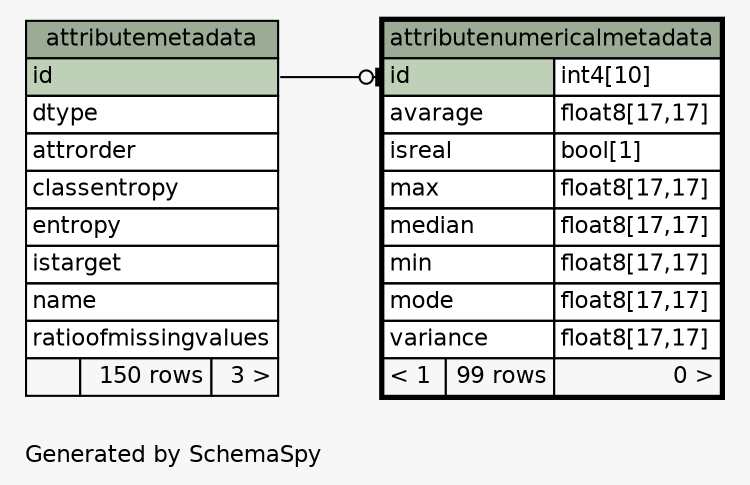 // dot 2.38.0 on Mac OS X 10.9.4
// SchemaSpy rev 590
digraph "oneDegreeRelationshipsDiagram" {
  graph [
    rankdir="RL"
    bgcolor="#f7f7f7"
    label="\nGenerated by SchemaSpy"
    labeljust="l"
    nodesep="0.18"
    ranksep="0.46"
    fontname="Helvetica"
    fontsize="11"
  ];
  node [
    fontname="Helvetica"
    fontsize="11"
    shape="plaintext"
  ];
  edge [
    arrowsize="0.8"
  ];
  "attributenumericalmetadata":"id":w -> "attributemetadata":"id":e [arrowhead=none dir=back arrowtail=teeodot];
  "attributemetadata" [
    label=<
    <TABLE BORDER="0" CELLBORDER="1" CELLSPACING="0" BGCOLOR="#ffffff">
      <TR><TD COLSPAN="3" BGCOLOR="#9bab96" ALIGN="CENTER">attributemetadata</TD></TR>
      <TR><TD PORT="id" COLSPAN="3" BGCOLOR="#bed1b8" ALIGN="LEFT">id</TD></TR>
      <TR><TD PORT="dtype" COLSPAN="3" ALIGN="LEFT">dtype</TD></TR>
      <TR><TD PORT="attrorder" COLSPAN="3" ALIGN="LEFT">attrorder</TD></TR>
      <TR><TD PORT="classentropy" COLSPAN="3" ALIGN="LEFT">classentropy</TD></TR>
      <TR><TD PORT="entropy" COLSPAN="3" ALIGN="LEFT">entropy</TD></TR>
      <TR><TD PORT="istarget" COLSPAN="3" ALIGN="LEFT">istarget</TD></TR>
      <TR><TD PORT="name" COLSPAN="3" ALIGN="LEFT">name</TD></TR>
      <TR><TD PORT="ratioofmissingvalues" COLSPAN="3" ALIGN="LEFT">ratioofmissingvalues</TD></TR>
      <TR><TD ALIGN="LEFT" BGCOLOR="#f7f7f7">  </TD><TD ALIGN="RIGHT" BGCOLOR="#f7f7f7">150 rows</TD><TD ALIGN="RIGHT" BGCOLOR="#f7f7f7">3 &gt;</TD></TR>
    </TABLE>>
    URL="attributemetadata.html"
    tooltip="attributemetadata"
  ];
  "attributenumericalmetadata" [
    label=<
    <TABLE BORDER="2" CELLBORDER="1" CELLSPACING="0" BGCOLOR="#ffffff">
      <TR><TD COLSPAN="3" BGCOLOR="#9bab96" ALIGN="CENTER">attributenumericalmetadata</TD></TR>
      <TR><TD PORT="id" COLSPAN="2" BGCOLOR="#bed1b8" ALIGN="LEFT">id</TD><TD PORT="id.type" ALIGN="LEFT">int4[10]</TD></TR>
      <TR><TD PORT="avarage" COLSPAN="2" ALIGN="LEFT">avarage</TD><TD PORT="avarage.type" ALIGN="LEFT">float8[17,17]</TD></TR>
      <TR><TD PORT="isreal" COLSPAN="2" ALIGN="LEFT">isreal</TD><TD PORT="isreal.type" ALIGN="LEFT">bool[1]</TD></TR>
      <TR><TD PORT="max" COLSPAN="2" ALIGN="LEFT">max</TD><TD PORT="max.type" ALIGN="LEFT">float8[17,17]</TD></TR>
      <TR><TD PORT="median" COLSPAN="2" ALIGN="LEFT">median</TD><TD PORT="median.type" ALIGN="LEFT">float8[17,17]</TD></TR>
      <TR><TD PORT="min" COLSPAN="2" ALIGN="LEFT">min</TD><TD PORT="min.type" ALIGN="LEFT">float8[17,17]</TD></TR>
      <TR><TD PORT="mode" COLSPAN="2" ALIGN="LEFT">mode</TD><TD PORT="mode.type" ALIGN="LEFT">float8[17,17]</TD></TR>
      <TR><TD PORT="variance" COLSPAN="2" ALIGN="LEFT">variance</TD><TD PORT="variance.type" ALIGN="LEFT">float8[17,17]</TD></TR>
      <TR><TD ALIGN="LEFT" BGCOLOR="#f7f7f7">&lt; 1</TD><TD ALIGN="RIGHT" BGCOLOR="#f7f7f7">99 rows</TD><TD ALIGN="RIGHT" BGCOLOR="#f7f7f7">0 &gt;</TD></TR>
    </TABLE>>
    URL="attributenumericalmetadata.html"
    tooltip="attributenumericalmetadata"
  ];
}
